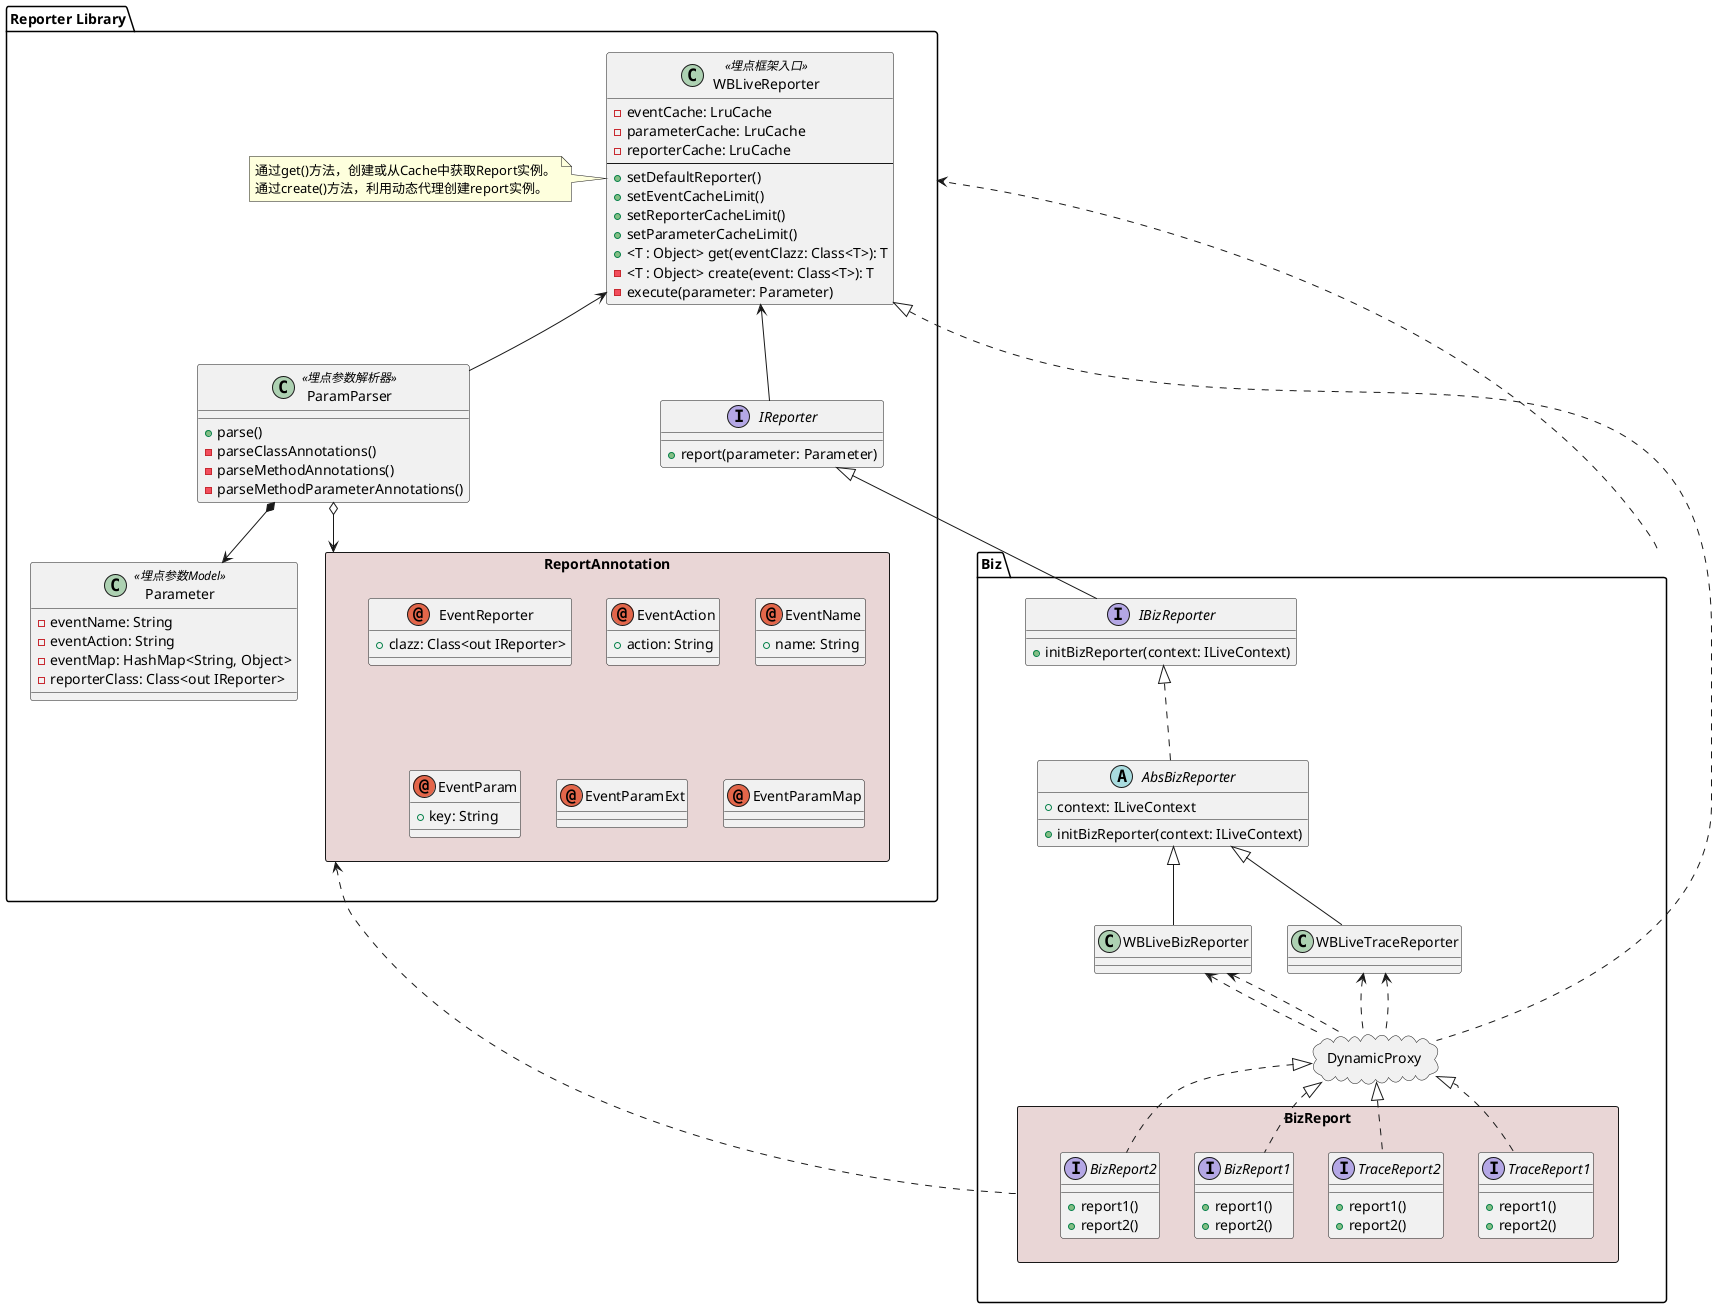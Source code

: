 @startuml
'https://plantuml.com/
package "Reporter Library" {
    interface IReporter {
        + report(parameter: Parameter)
    }

    class WBLiveReporter<<埋点框架入口>> {
        - eventCache: LruCache
        - parameterCache: LruCache
        - reporterCache: LruCache
        --
        + setDefaultReporter()
        + setEventCacheLimit()
        + setReporterCacheLimit()
        + setParameterCacheLimit()
        + <T : Object> get(eventClazz: Class<T>): T
        - <T : Object> create(event: Class<T>): T
        - execute(parameter: Parameter)
    }

    class Parameter<<埋点参数Model>> {
        - eventName: String
        - eventAction: String
        - eventMap: HashMap<String, Object>
        - reporterClass: Class<out IReporter>
    }

    class ParamParser<<埋点参数解析器>> {
        + parse()
        - parseClassAnnotations()
        - parseMethodAnnotations()
        - parseMethodParameterAnnotations()
    }

    'Library模块关联关系
    ParamParser *--> Parameter
    WBLiveReporter <-- ParamParser
    WBLiveReporter <-- IReporter

    package ReportAnnotation <<Rectangle>> #90333333{
        annotation EventReporter {
            + clazz: Class<out IReporter>
        }
        annotation EventAction {
            + action: String
        }
        annotation EventName {
            + name: String
        }
        annotation EventParam {
            + key: String
        }
        annotation EventParamExt
        annotation EventParamMap
    }

    ParamParser o--> ReportAnnotation
    'note
    note left of WBLiveReporter: 通过get()方法，创建或从Cache中获取Report实例。\n通过create()方法，利用动态代理创建report实例。
}

package "Biz" {
    interface IBizReporter {
        + initBizReporter(context: ILiveContext)
    }
    abstract AbsBizReporter {
        + context: ILiveContext
        + initBizReporter(context: ILiveContext)
    }
    class WBLiveBizReporter
    class WBLiveTraceReporter

    'BIZ模块关联关系
    IBizReporter <|.. AbsBizReporter
    AbsBizReporter <|-- WBLiveBizReporter
    AbsBizReporter <|-- WBLiveTraceReporter

    package BizReport <<Rectangle>> #90333333 {
        interface BizReport1 {
            + report1()
            + report2()
        }
        interface BizReport2 {
            + report1()
            + report2()
        }
        interface TraceReport1 {
            + report1()
            + report2()
        }
        interface TraceReport2 {
            + report1()
            + report2()
        }
    }

    package DynamicProxy <<Cloud>> {
    }

    WBLiveBizReporter <.. DynamicProxy
    WBLiveBizReporter <.. DynamicProxy
    WBLiveTraceReporter <.. DynamicProxy
    WBLiveTraceReporter <.. DynamicProxy
    DynamicProxy <|.. BizReport1
    DynamicProxy <|.. BizReport2
    DynamicProxy <|.. TraceReport1
    DynamicProxy <|.. TraceReport2
}

'跨模块关系
IReporter <|-- IBizReporter
WBLiveReporter <|.. DynamicProxy
ReportAnnotation <.down. BizReport
"Reporter Library" <.. "Biz"
@enduml


